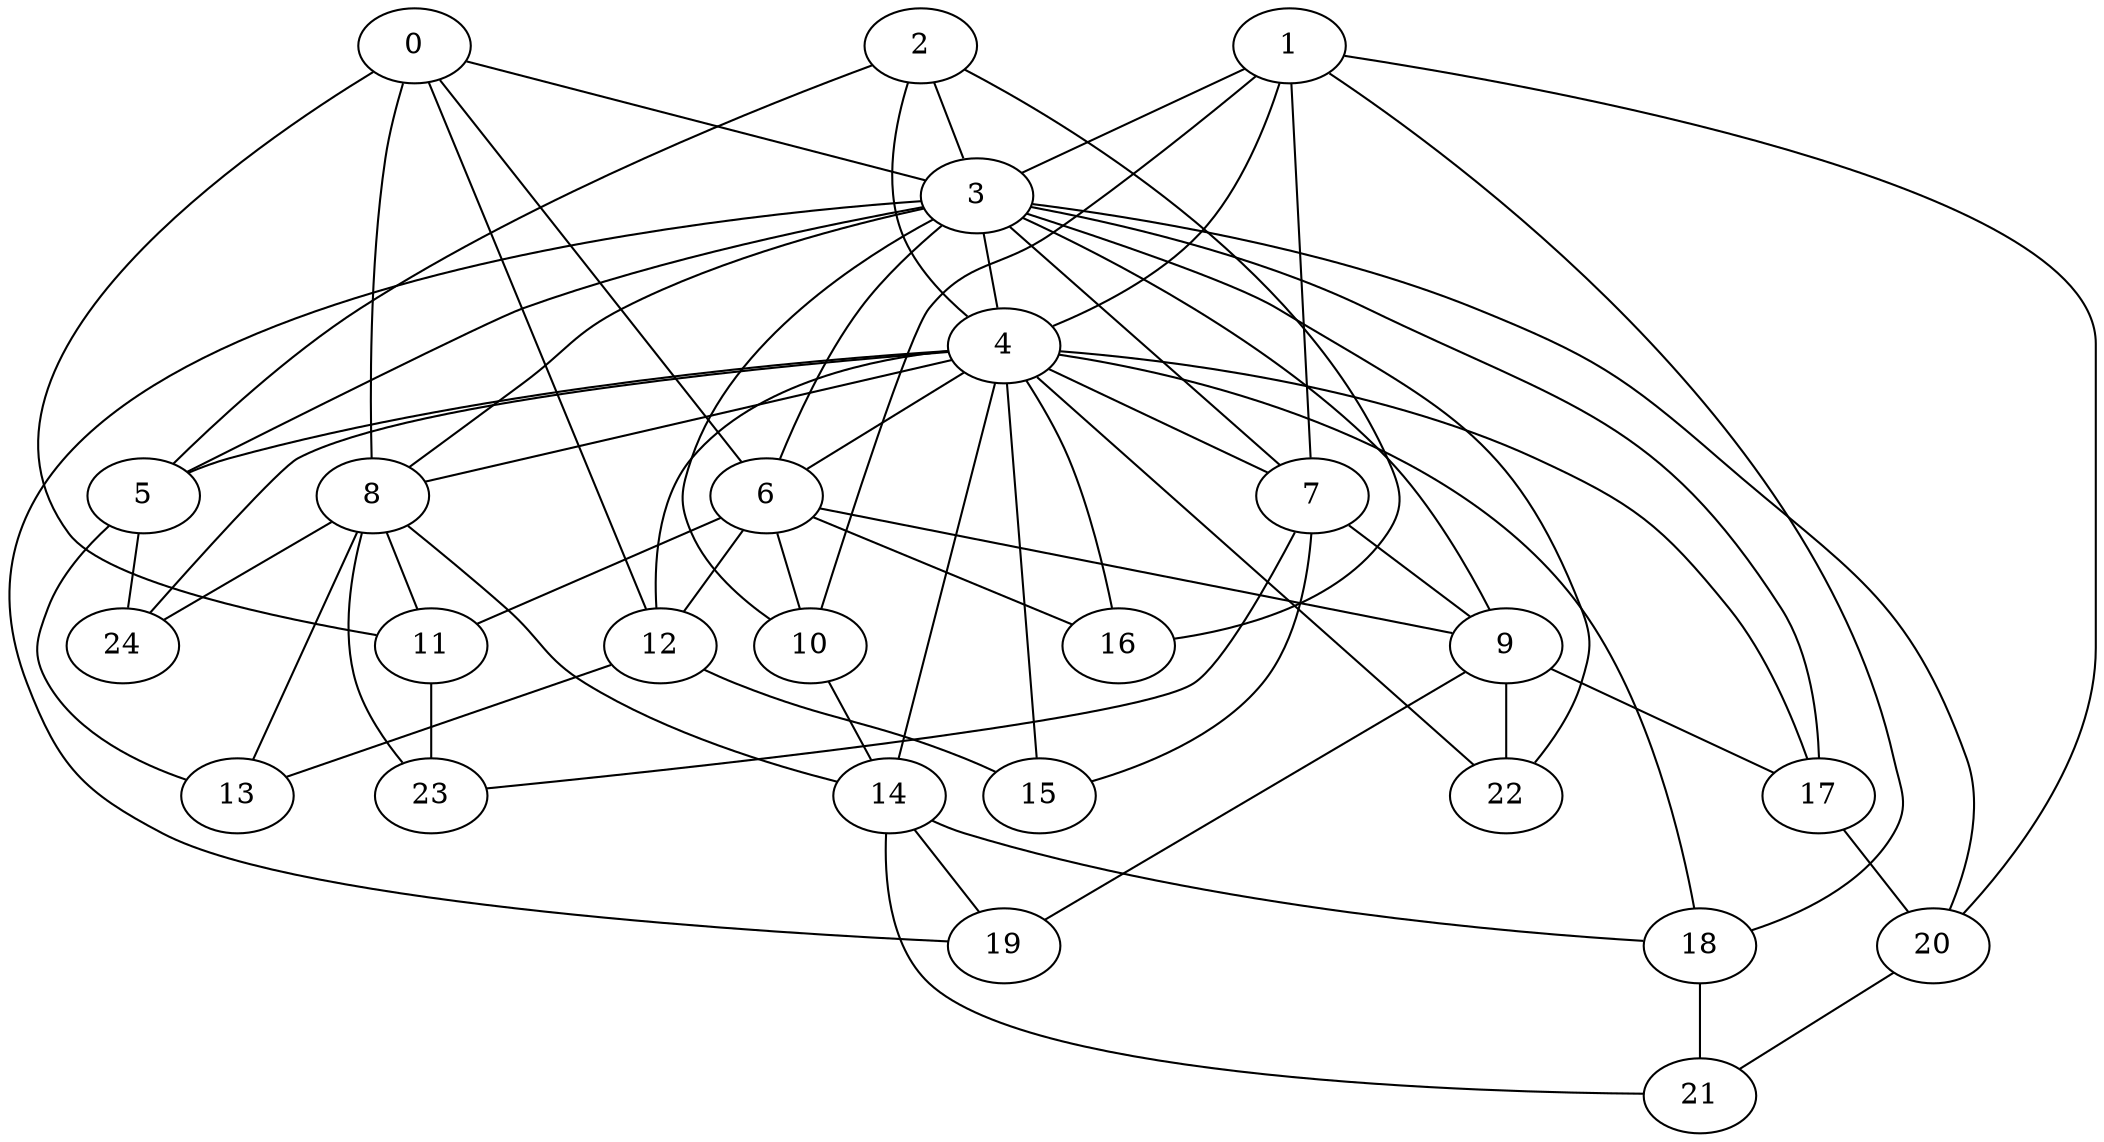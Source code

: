 strict graph "barabasi_albert_graph(25,3)" {
0;
1;
2;
3;
4;
5;
6;
7;
8;
9;
10;
11;
12;
13;
14;
15;
16;
17;
18;
19;
20;
21;
22;
23;
24;
0 -- 8  [is_available=True, prob="0.238162141338"];
0 -- 11  [is_available=True, prob="0.269135583403"];
0 -- 3  [is_available=True, prob="1.0"];
0 -- 12  [is_available=True, prob="0.856845551394"];
0 -- 6  [is_available=True, prob="0.579778367376"];
1 -- 3  [is_available=True, prob="0.485889307061"];
1 -- 4  [is_available=True, prob="0.76406736908"];
1 -- 7  [is_available=True, prob="0.529495773348"];
1 -- 10  [is_available=True, prob="1.0"];
1 -- 18  [is_available=True, prob="1.0"];
1 -- 20  [is_available=True, prob="1.0"];
2 -- 16  [is_available=True, prob="1.0"];
2 -- 3  [is_available=True, prob="0.9684742463"];
2 -- 4  [is_available=True, prob="1.0"];
2 -- 5  [is_available=True, prob="0.763305708757"];
3 -- 4  [is_available=True, prob="0.543363185453"];
3 -- 5  [is_available=True, prob="1.0"];
3 -- 6  [is_available=True, prob="0.0677728296934"];
3 -- 7  [is_available=True, prob="0.991636999694"];
3 -- 8  [is_available=True, prob="0.124316778635"];
3 -- 9  [is_available=True, prob="0.122828638878"];
3 -- 10  [is_available=True, prob="0.718477168018"];
3 -- 17  [is_available=True, prob="0.934734476084"];
3 -- 19  [is_available=True, prob="1.0"];
3 -- 20  [is_available=True, prob="0.81078326678"];
3 -- 22  [is_available=True, prob="0.62958851736"];
4 -- 5  [is_available=True, prob="0.0932356879923"];
4 -- 6  [is_available=True, prob="0.197023734936"];
4 -- 7  [is_available=True, prob="0.902430141701"];
4 -- 8  [is_available=True, prob="0.957433292171"];
4 -- 12  [is_available=True, prob="0.987136965302"];
4 -- 14  [is_available=True, prob="0.670770094356"];
4 -- 15  [is_available=True, prob="0.0311382874826"];
4 -- 16  [is_available=True, prob="0.318783161234"];
4 -- 17  [is_available=True, prob="0.0589981473185"];
4 -- 18  [is_available=True, prob="0.683704704072"];
4 -- 22  [is_available=True, prob="0.623185919758"];
4 -- 24  [is_available=True, prob="0.810127450025"];
5 -- 24  [is_available=True, prob="0.728306618024"];
5 -- 13  [is_available=True, prob="0.835711759022"];
6 -- 9  [is_available=True, prob="1.0"];
6 -- 10  [is_available=True, prob="0.476137262511"];
6 -- 11  [is_available=True, prob="0.757520063449"];
6 -- 12  [is_available=True, prob="0.527809365645"];
6 -- 16  [is_available=True, prob="0.32886378224"];
7 -- 9  [is_available=True, prob="1.0"];
7 -- 15  [is_available=True, prob="0.648308903789"];
7 -- 23  [is_available=True, prob="0.109915724797"];
8 -- 11  [is_available=True, prob="0.698943486594"];
8 -- 13  [is_available=True, prob="1.0"];
8 -- 14  [is_available=True, prob="0.749997621045"];
8 -- 23  [is_available=True, prob="1.0"];
8 -- 24  [is_available=True, prob="0.402565864002"];
9 -- 17  [is_available=True, prob="0.0529957004014"];
9 -- 19  [is_available=True, prob="0.325763108153"];
9 -- 22  [is_available=True, prob="0.667788042505"];
10 -- 14  [is_available=True, prob="0.171038873143"];
11 -- 23  [is_available=True, prob="0.199226655888"];
12 -- 13  [is_available=True, prob="0.0662702658647"];
12 -- 15  [is_available=True, prob="0.455835743363"];
14 -- 18  [is_available=True, prob="0.1292864507"];
14 -- 19  [is_available=True, prob="0.529137092207"];
14 -- 21  [is_available=True, prob="0.287534956466"];
17 -- 20  [is_available=True, prob="0.531301202819"];
18 -- 21  [is_available=True, prob="0.662952309491"];
20 -- 21  [is_available=True, prob="0.275088665659"];
}
